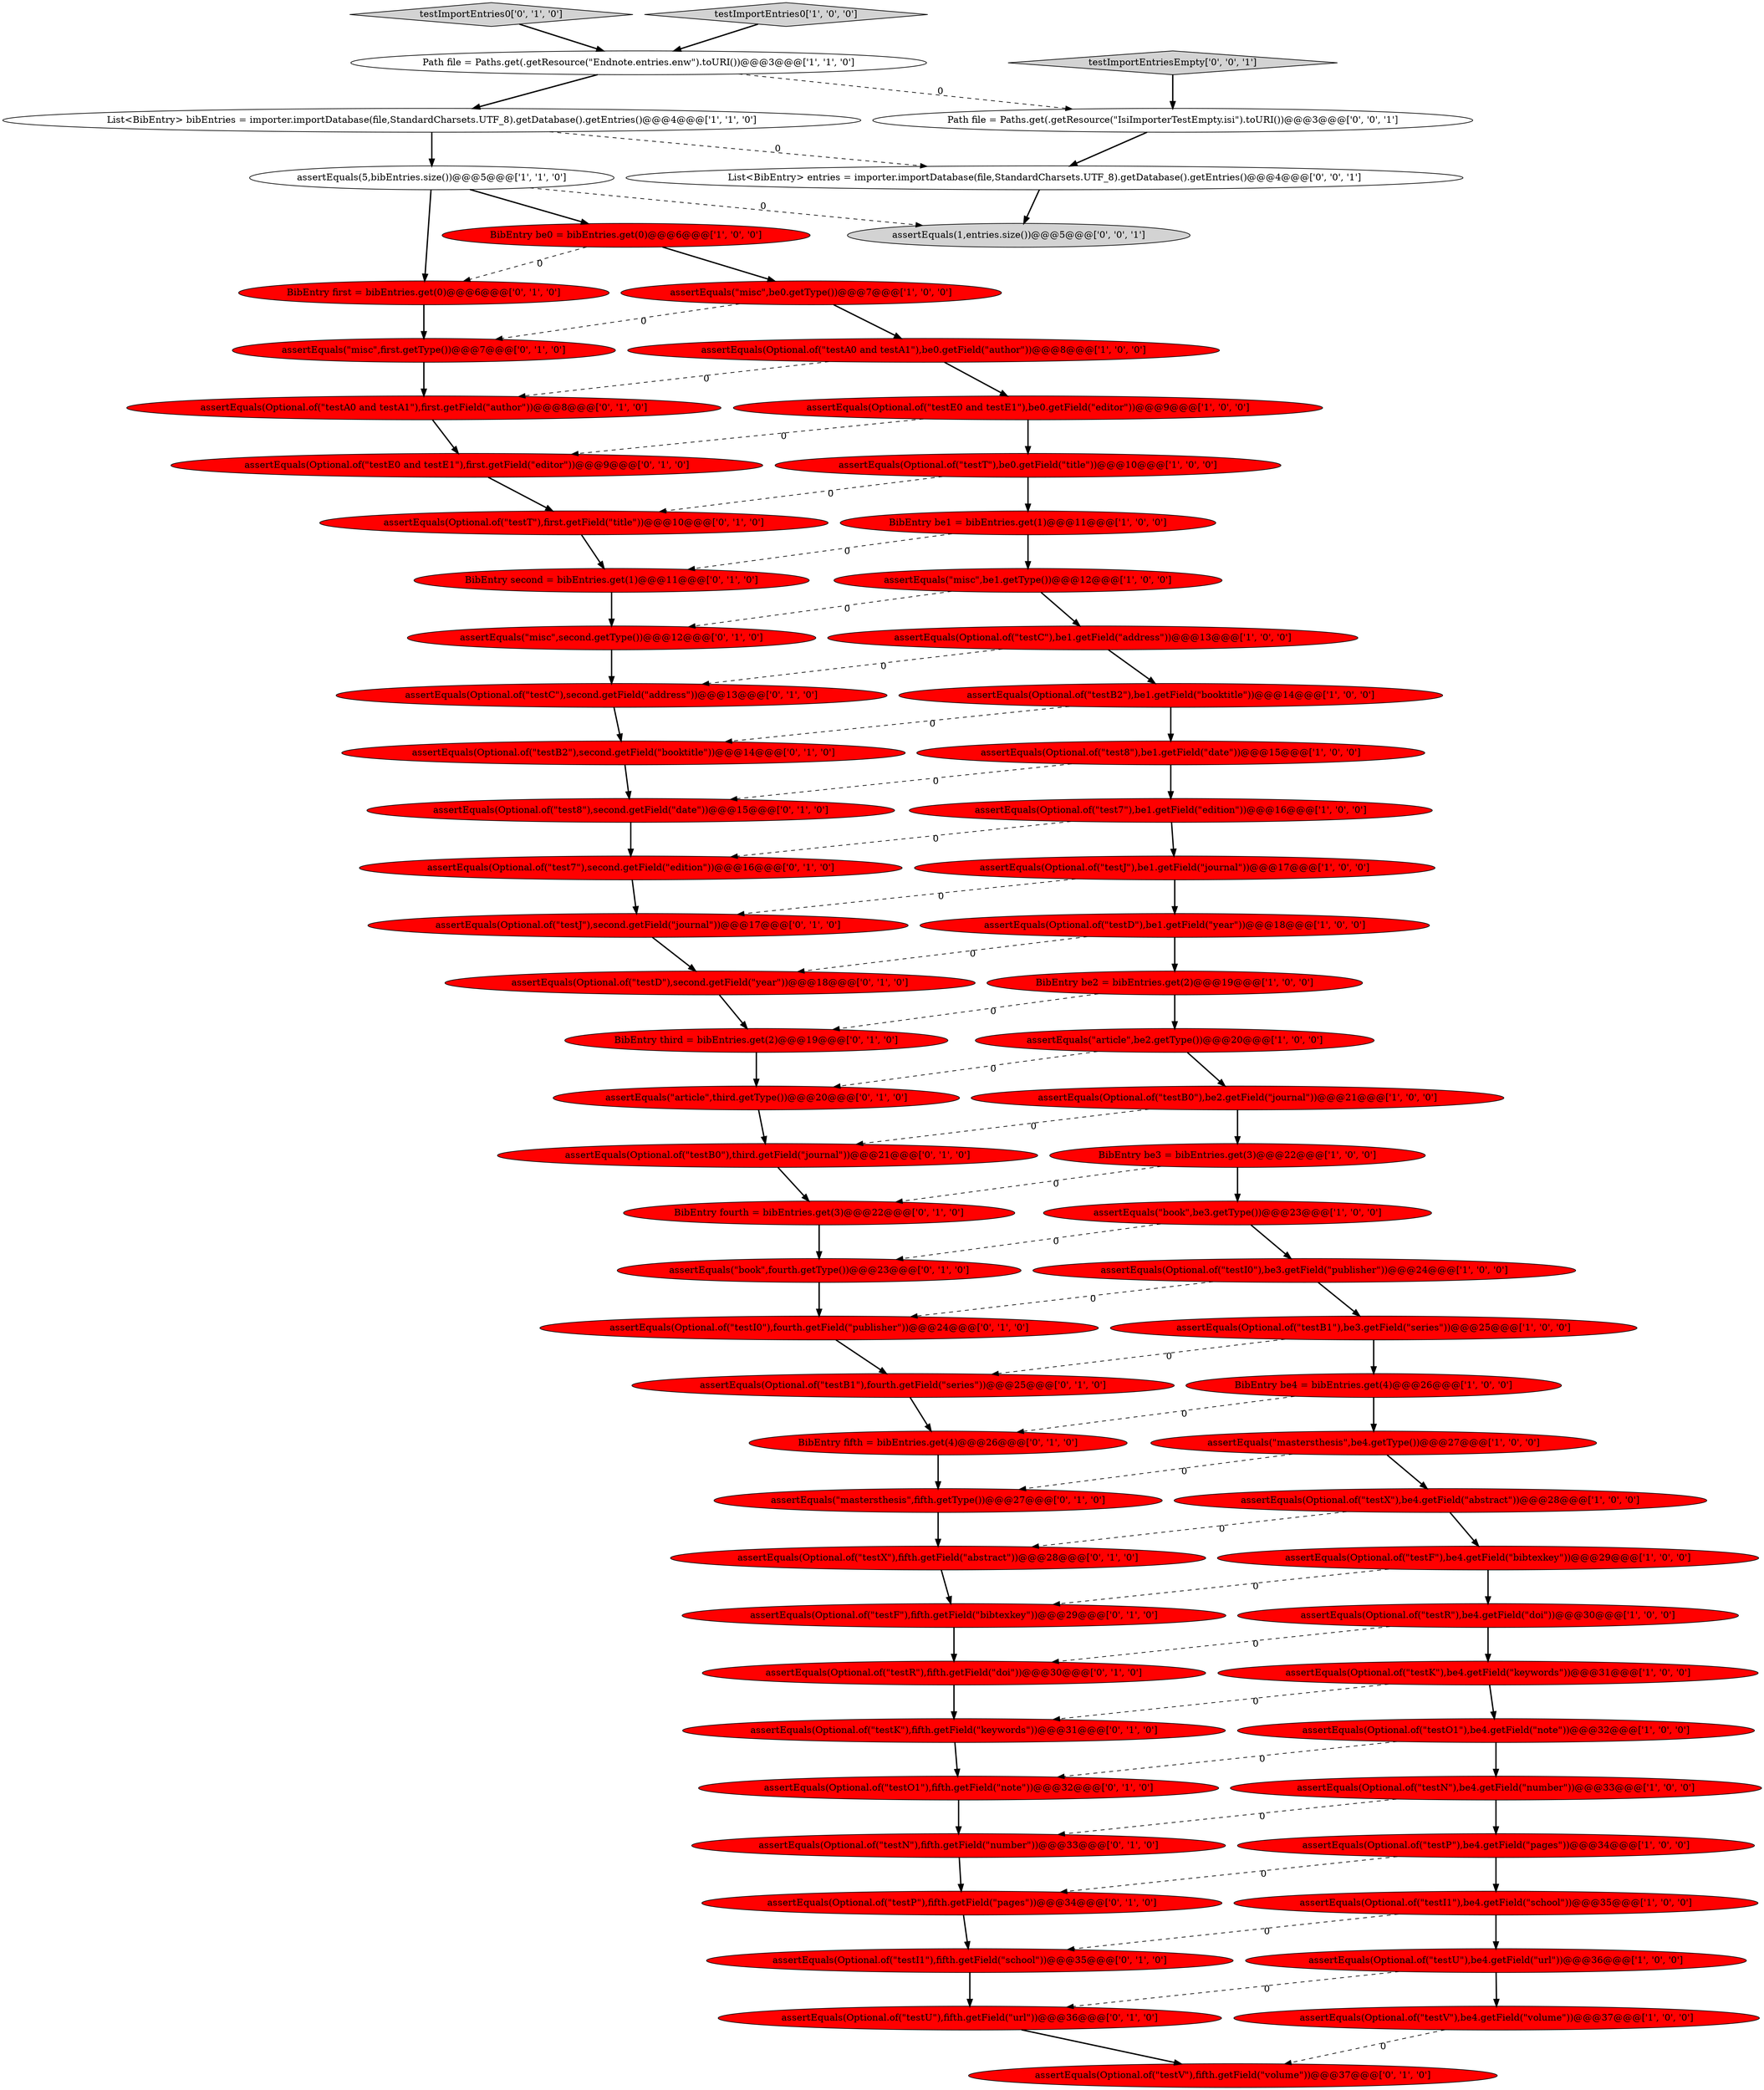 digraph {
68 [style = filled, label = "assertEquals(Optional.of(\"testU\"),fifth.getField(\"url\"))@@@36@@@['0', '1', '0']", fillcolor = red, shape = ellipse image = "AAA1AAABBB2BBB"];
47 [style = filled, label = "assertEquals(Optional.of(\"testN\"),fifth.getField(\"number\"))@@@33@@@['0', '1', '0']", fillcolor = red, shape = ellipse image = "AAA1AAABBB2BBB"];
50 [style = filled, label = "assertEquals(Optional.of(\"testV\"),fifth.getField(\"volume\"))@@@37@@@['0', '1', '0']", fillcolor = red, shape = ellipse image = "AAA1AAABBB2BBB"];
72 [style = filled, label = "Path file = Paths.get(.getResource(\"IsiImporterTestEmpty.isi\").toURI())@@@3@@@['0', '0', '1']", fillcolor = white, shape = ellipse image = "AAA0AAABBB3BBB"];
15 [style = filled, label = "assertEquals(Optional.of(\"testI1\"),be4.getField(\"school\"))@@@35@@@['1', '0', '0']", fillcolor = red, shape = ellipse image = "AAA1AAABBB1BBB"];
25 [style = filled, label = "assertEquals(Optional.of(\"testN\"),be4.getField(\"number\"))@@@33@@@['1', '0', '0']", fillcolor = red, shape = ellipse image = "AAA1AAABBB1BBB"];
45 [style = filled, label = "assertEquals(Optional.of(\"testR\"),fifth.getField(\"doi\"))@@@30@@@['0', '1', '0']", fillcolor = red, shape = ellipse image = "AAA1AAABBB2BBB"];
51 [style = filled, label = "assertEquals(Optional.of(\"testT\"),first.getField(\"title\"))@@@10@@@['0', '1', '0']", fillcolor = red, shape = ellipse image = "AAA1AAABBB2BBB"];
29 [style = filled, label = "assertEquals(Optional.of(\"test8\"),be1.getField(\"date\"))@@@15@@@['1', '0', '0']", fillcolor = red, shape = ellipse image = "AAA1AAABBB1BBB"];
57 [style = filled, label = "assertEquals(\"misc\",first.getType())@@@7@@@['0', '1', '0']", fillcolor = red, shape = ellipse image = "AAA1AAABBB2BBB"];
17 [style = filled, label = "assertEquals(Optional.of(\"testT\"),be0.getField(\"title\"))@@@10@@@['1', '0', '0']", fillcolor = red, shape = ellipse image = "AAA1AAABBB1BBB"];
0 [style = filled, label = "BibEntry be3 = bibEntries.get(3)@@@22@@@['1', '0', '0']", fillcolor = red, shape = ellipse image = "AAA1AAABBB1BBB"];
8 [style = filled, label = "assertEquals(Optional.of(\"testR\"),be4.getField(\"doi\"))@@@30@@@['1', '0', '0']", fillcolor = red, shape = ellipse image = "AAA1AAABBB1BBB"];
36 [style = filled, label = "testImportEntries0['0', '1', '0']", fillcolor = lightgray, shape = diamond image = "AAA0AAABBB2BBB"];
66 [style = filled, label = "BibEntry fourth = bibEntries.get(3)@@@22@@@['0', '1', '0']", fillcolor = red, shape = ellipse image = "AAA1AAABBB2BBB"];
41 [style = filled, label = "assertEquals(Optional.of(\"testJ\"),second.getField(\"journal\"))@@@17@@@['0', '1', '0']", fillcolor = red, shape = ellipse image = "AAA1AAABBB2BBB"];
48 [style = filled, label = "BibEntry second = bibEntries.get(1)@@@11@@@['0', '1', '0']", fillcolor = red, shape = ellipse image = "AAA1AAABBB2BBB"];
35 [style = filled, label = "assertEquals(\"article\",be2.getType())@@@20@@@['1', '0', '0']", fillcolor = red, shape = ellipse image = "AAA1AAABBB1BBB"];
58 [style = filled, label = "assertEquals(Optional.of(\"testI0\"),fourth.getField(\"publisher\"))@@@24@@@['0', '1', '0']", fillcolor = red, shape = ellipse image = "AAA1AAABBB2BBB"];
1 [style = filled, label = "assertEquals(\"mastersthesis\",be4.getType())@@@27@@@['1', '0', '0']", fillcolor = red, shape = ellipse image = "AAA1AAABBB1BBB"];
31 [style = filled, label = "assertEquals(Optional.of(\"testJ\"),be1.getField(\"journal\"))@@@17@@@['1', '0', '0']", fillcolor = red, shape = ellipse image = "AAA1AAABBB1BBB"];
67 [style = filled, label = "assertEquals(\"misc\",second.getType())@@@12@@@['0', '1', '0']", fillcolor = red, shape = ellipse image = "AAA1AAABBB2BBB"];
59 [style = filled, label = "assertEquals(Optional.of(\"testB2\"),second.getField(\"booktitle\"))@@@14@@@['0', '1', '0']", fillcolor = red, shape = ellipse image = "AAA1AAABBB2BBB"];
71 [style = filled, label = "List<BibEntry> entries = importer.importDatabase(file,StandardCharsets.UTF_8).getDatabase().getEntries()@@@4@@@['0', '0', '1']", fillcolor = white, shape = ellipse image = "AAA0AAABBB3BBB"];
54 [style = filled, label = "assertEquals(Optional.of(\"testK\"),fifth.getField(\"keywords\"))@@@31@@@['0', '1', '0']", fillcolor = red, shape = ellipse image = "AAA1AAABBB2BBB"];
61 [style = filled, label = "BibEntry first = bibEntries.get(0)@@@6@@@['0', '1', '0']", fillcolor = red, shape = ellipse image = "AAA1AAABBB2BBB"];
30 [style = filled, label = "assertEquals(Optional.of(\"testP\"),be4.getField(\"pages\"))@@@34@@@['1', '0', '0']", fillcolor = red, shape = ellipse image = "AAA1AAABBB1BBB"];
52 [style = filled, label = "assertEquals(Optional.of(\"test7\"),second.getField(\"edition\"))@@@16@@@['0', '1', '0']", fillcolor = red, shape = ellipse image = "AAA1AAABBB2BBB"];
62 [style = filled, label = "assertEquals(\"mastersthesis\",fifth.getType())@@@27@@@['0', '1', '0']", fillcolor = red, shape = ellipse image = "AAA1AAABBB2BBB"];
22 [style = filled, label = "assertEquals(Optional.of(\"testU\"),be4.getField(\"url\"))@@@36@@@['1', '0', '0']", fillcolor = red, shape = ellipse image = "AAA1AAABBB1BBB"];
38 [style = filled, label = "BibEntry third = bibEntries.get(2)@@@19@@@['0', '1', '0']", fillcolor = red, shape = ellipse image = "AAA1AAABBB2BBB"];
70 [style = filled, label = "assertEquals(1,entries.size())@@@5@@@['0', '0', '1']", fillcolor = lightgray, shape = ellipse image = "AAA0AAABBB3BBB"];
23 [style = filled, label = "assertEquals(Optional.of(\"testB0\"),be2.getField(\"journal\"))@@@21@@@['1', '0', '0']", fillcolor = red, shape = ellipse image = "AAA1AAABBB1BBB"];
33 [style = filled, label = "List<BibEntry> bibEntries = importer.importDatabase(file,StandardCharsets.UTF_8).getDatabase().getEntries()@@@4@@@['1', '1', '0']", fillcolor = white, shape = ellipse image = "AAA0AAABBB1BBB"];
19 [style = filled, label = "assertEquals(Optional.of(\"testK\"),be4.getField(\"keywords\"))@@@31@@@['1', '0', '0']", fillcolor = red, shape = ellipse image = "AAA1AAABBB1BBB"];
46 [style = filled, label = "assertEquals(Optional.of(\"testP\"),fifth.getField(\"pages\"))@@@34@@@['0', '1', '0']", fillcolor = red, shape = ellipse image = "AAA1AAABBB2BBB"];
11 [style = filled, label = "BibEntry be1 = bibEntries.get(1)@@@11@@@['1', '0', '0']", fillcolor = red, shape = ellipse image = "AAA1AAABBB1BBB"];
21 [style = filled, label = "assertEquals(\"book\",be3.getType())@@@23@@@['1', '0', '0']", fillcolor = red, shape = ellipse image = "AAA1AAABBB1BBB"];
6 [style = filled, label = "testImportEntries0['1', '0', '0']", fillcolor = lightgray, shape = diamond image = "AAA0AAABBB1BBB"];
55 [style = filled, label = "assertEquals(Optional.of(\"testD\"),second.getField(\"year\"))@@@18@@@['0', '1', '0']", fillcolor = red, shape = ellipse image = "AAA1AAABBB2BBB"];
34 [style = filled, label = "assertEquals(5,bibEntries.size())@@@5@@@['1', '1', '0']", fillcolor = white, shape = ellipse image = "AAA0AAABBB1BBB"];
64 [style = filled, label = "assertEquals(Optional.of(\"testE0 and testE1\"),first.getField(\"editor\"))@@@9@@@['0', '1', '0']", fillcolor = red, shape = ellipse image = "AAA1AAABBB2BBB"];
12 [style = filled, label = "assertEquals(Optional.of(\"test7\"),be1.getField(\"edition\"))@@@16@@@['1', '0', '0']", fillcolor = red, shape = ellipse image = "AAA1AAABBB1BBB"];
16 [style = filled, label = "BibEntry be2 = bibEntries.get(2)@@@19@@@['1', '0', '0']", fillcolor = red, shape = ellipse image = "AAA1AAABBB1BBB"];
49 [style = filled, label = "assertEquals(\"book\",fourth.getType())@@@23@@@['0', '1', '0']", fillcolor = red, shape = ellipse image = "AAA1AAABBB2BBB"];
5 [style = filled, label = "BibEntry be0 = bibEntries.get(0)@@@6@@@['1', '0', '0']", fillcolor = red, shape = ellipse image = "AAA1AAABBB1BBB"];
13 [style = filled, label = "assertEquals(Optional.of(\"testB2\"),be1.getField(\"booktitle\"))@@@14@@@['1', '0', '0']", fillcolor = red, shape = ellipse image = "AAA1AAABBB1BBB"];
26 [style = filled, label = "assertEquals(Optional.of(\"testA0 and testA1\"),be0.getField(\"author\"))@@@8@@@['1', '0', '0']", fillcolor = red, shape = ellipse image = "AAA1AAABBB1BBB"];
37 [style = filled, label = "assertEquals(Optional.of(\"testF\"),fifth.getField(\"bibtexkey\"))@@@29@@@['0', '1', '0']", fillcolor = red, shape = ellipse image = "AAA1AAABBB2BBB"];
40 [style = filled, label = "BibEntry fifth = bibEntries.get(4)@@@26@@@['0', '1', '0']", fillcolor = red, shape = ellipse image = "AAA1AAABBB2BBB"];
7 [style = filled, label = "assertEquals(Optional.of(\"testC\"),be1.getField(\"address\"))@@@13@@@['1', '0', '0']", fillcolor = red, shape = ellipse image = "AAA1AAABBB1BBB"];
42 [style = filled, label = "assertEquals(Optional.of(\"test8\"),second.getField(\"date\"))@@@15@@@['0', '1', '0']", fillcolor = red, shape = ellipse image = "AAA1AAABBB2BBB"];
9 [style = filled, label = "assertEquals(Optional.of(\"testV\"),be4.getField(\"volume\"))@@@37@@@['1', '0', '0']", fillcolor = red, shape = ellipse image = "AAA1AAABBB1BBB"];
10 [style = filled, label = "assertEquals(Optional.of(\"testE0 and testE1\"),be0.getField(\"editor\"))@@@9@@@['1', '0', '0']", fillcolor = red, shape = ellipse image = "AAA1AAABBB1BBB"];
18 [style = filled, label = "assertEquals(Optional.of(\"testX\"),be4.getField(\"abstract\"))@@@28@@@['1', '0', '0']", fillcolor = red, shape = ellipse image = "AAA1AAABBB1BBB"];
20 [style = filled, label = "assertEquals(\"misc\",be1.getType())@@@12@@@['1', '0', '0']", fillcolor = red, shape = ellipse image = "AAA1AAABBB1BBB"];
24 [style = filled, label = "assertEquals(Optional.of(\"testB1\"),be3.getField(\"series\"))@@@25@@@['1', '0', '0']", fillcolor = red, shape = ellipse image = "AAA1AAABBB1BBB"];
28 [style = filled, label = "BibEntry be4 = bibEntries.get(4)@@@26@@@['1', '0', '0']", fillcolor = red, shape = ellipse image = "AAA1AAABBB1BBB"];
65 [style = filled, label = "assertEquals(Optional.of(\"testO1\"),fifth.getField(\"note\"))@@@32@@@['0', '1', '0']", fillcolor = red, shape = ellipse image = "AAA1AAABBB2BBB"];
56 [style = filled, label = "assertEquals(\"article\",third.getType())@@@20@@@['0', '1', '0']", fillcolor = red, shape = ellipse image = "AAA1AAABBB2BBB"];
39 [style = filled, label = "assertEquals(Optional.of(\"testB1\"),fourth.getField(\"series\"))@@@25@@@['0', '1', '0']", fillcolor = red, shape = ellipse image = "AAA1AAABBB2BBB"];
60 [style = filled, label = "assertEquals(Optional.of(\"testI1\"),fifth.getField(\"school\"))@@@35@@@['0', '1', '0']", fillcolor = red, shape = ellipse image = "AAA1AAABBB2BBB"];
3 [style = filled, label = "assertEquals(Optional.of(\"testI0\"),be3.getField(\"publisher\"))@@@24@@@['1', '0', '0']", fillcolor = red, shape = ellipse image = "AAA1AAABBB1BBB"];
44 [style = filled, label = "assertEquals(Optional.of(\"testX\"),fifth.getField(\"abstract\"))@@@28@@@['0', '1', '0']", fillcolor = red, shape = ellipse image = "AAA1AAABBB2BBB"];
4 [style = filled, label = "assertEquals(Optional.of(\"testF\"),be4.getField(\"bibtexkey\"))@@@29@@@['1', '0', '0']", fillcolor = red, shape = ellipse image = "AAA1AAABBB1BBB"];
63 [style = filled, label = "assertEquals(Optional.of(\"testB0\"),third.getField(\"journal\"))@@@21@@@['0', '1', '0']", fillcolor = red, shape = ellipse image = "AAA1AAABBB2BBB"];
2 [style = filled, label = "assertEquals(Optional.of(\"testD\"),be1.getField(\"year\"))@@@18@@@['1', '0', '0']", fillcolor = red, shape = ellipse image = "AAA1AAABBB1BBB"];
32 [style = filled, label = "Path file = Paths.get(.getResource(\"Endnote.entries.enw\").toURI())@@@3@@@['1', '1', '0']", fillcolor = white, shape = ellipse image = "AAA0AAABBB1BBB"];
69 [style = filled, label = "testImportEntriesEmpty['0', '0', '1']", fillcolor = lightgray, shape = diamond image = "AAA0AAABBB3BBB"];
53 [style = filled, label = "assertEquals(Optional.of(\"testA0 and testA1\"),first.getField(\"author\"))@@@8@@@['0', '1', '0']", fillcolor = red, shape = ellipse image = "AAA1AAABBB2BBB"];
27 [style = filled, label = "assertEquals(\"misc\",be0.getType())@@@7@@@['1', '0', '0']", fillcolor = red, shape = ellipse image = "AAA1AAABBB1BBB"];
43 [style = filled, label = "assertEquals(Optional.of(\"testC\"),second.getField(\"address\"))@@@13@@@['0', '1', '0']", fillcolor = red, shape = ellipse image = "AAA1AAABBB2BBB"];
14 [style = filled, label = "assertEquals(Optional.of(\"testO1\"),be4.getField(\"note\"))@@@32@@@['1', '0', '0']", fillcolor = red, shape = ellipse image = "AAA1AAABBB1BBB"];
14->65 [style = dashed, label="0"];
71->70 [style = bold, label=""];
34->61 [style = bold, label=""];
14->25 [style = bold, label=""];
65->47 [style = bold, label=""];
64->51 [style = bold, label=""];
3->24 [style = bold, label=""];
26->10 [style = bold, label=""];
25->30 [style = bold, label=""];
68->50 [style = bold, label=""];
61->57 [style = bold, label=""];
10->17 [style = bold, label=""];
31->41 [style = dashed, label="0"];
15->60 [style = dashed, label="0"];
24->39 [style = dashed, label="0"];
0->66 [style = dashed, label="0"];
27->57 [style = dashed, label="0"];
54->65 [style = bold, label=""];
33->71 [style = dashed, label="0"];
35->23 [style = bold, label=""];
63->66 [style = bold, label=""];
51->48 [style = bold, label=""];
38->56 [style = bold, label=""];
69->72 [style = bold, label=""];
9->50 [style = dashed, label="0"];
4->8 [style = bold, label=""];
60->68 [style = bold, label=""];
32->72 [style = dashed, label="0"];
11->48 [style = dashed, label="0"];
21->3 [style = bold, label=""];
2->16 [style = bold, label=""];
6->32 [style = bold, label=""];
59->42 [style = bold, label=""];
24->28 [style = bold, label=""];
13->59 [style = dashed, label="0"];
40->62 [style = bold, label=""];
19->54 [style = dashed, label="0"];
49->58 [style = bold, label=""];
30->46 [style = dashed, label="0"];
22->9 [style = bold, label=""];
7->43 [style = dashed, label="0"];
35->56 [style = dashed, label="0"];
31->2 [style = bold, label=""];
55->38 [style = bold, label=""];
0->21 [style = bold, label=""];
46->60 [style = bold, label=""];
58->39 [style = bold, label=""];
18->4 [style = bold, label=""];
72->71 [style = bold, label=""];
37->45 [style = bold, label=""];
44->37 [style = bold, label=""];
20->7 [style = bold, label=""];
53->64 [style = bold, label=""];
66->49 [style = bold, label=""];
57->53 [style = bold, label=""];
12->31 [style = bold, label=""];
30->15 [style = bold, label=""];
27->26 [style = bold, label=""];
5->61 [style = dashed, label="0"];
43->59 [style = bold, label=""];
10->64 [style = dashed, label="0"];
42->52 [style = bold, label=""];
28->40 [style = dashed, label="0"];
52->41 [style = bold, label=""];
25->47 [style = dashed, label="0"];
62->44 [style = bold, label=""];
29->42 [style = dashed, label="0"];
23->0 [style = bold, label=""];
2->55 [style = dashed, label="0"];
32->33 [style = bold, label=""];
26->53 [style = dashed, label="0"];
15->22 [style = bold, label=""];
23->63 [style = dashed, label="0"];
17->51 [style = dashed, label="0"];
18->44 [style = dashed, label="0"];
19->14 [style = bold, label=""];
39->40 [style = bold, label=""];
56->63 [style = bold, label=""];
4->37 [style = dashed, label="0"];
1->62 [style = dashed, label="0"];
67->43 [style = bold, label=""];
12->52 [style = dashed, label="0"];
7->13 [style = bold, label=""];
11->20 [style = bold, label=""];
16->38 [style = dashed, label="0"];
41->55 [style = bold, label=""];
34->5 [style = bold, label=""];
8->19 [style = bold, label=""];
3->58 [style = dashed, label="0"];
36->32 [style = bold, label=""];
47->46 [style = bold, label=""];
1->18 [style = bold, label=""];
28->1 [style = bold, label=""];
45->54 [style = bold, label=""];
13->29 [style = bold, label=""];
34->70 [style = dashed, label="0"];
29->12 [style = bold, label=""];
22->68 [style = dashed, label="0"];
48->67 [style = bold, label=""];
8->45 [style = dashed, label="0"];
21->49 [style = dashed, label="0"];
5->27 [style = bold, label=""];
16->35 [style = bold, label=""];
33->34 [style = bold, label=""];
20->67 [style = dashed, label="0"];
17->11 [style = bold, label=""];
}
